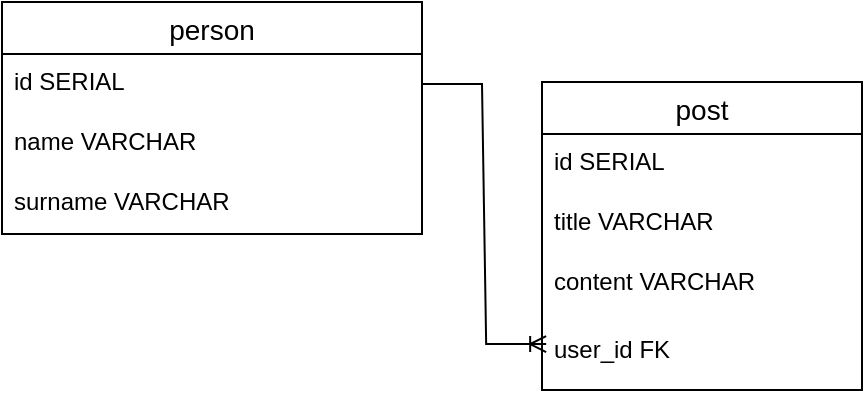 <mxfile version="21.1.5" type="device">
  <diagram name="Страница 1" id="jqF6VtXlaaCa_PzUkwzW">
    <mxGraphModel dx="1434" dy="802" grid="1" gridSize="10" guides="1" tooltips="1" connect="1" arrows="1" fold="1" page="1" pageScale="1" pageWidth="827" pageHeight="1169" math="0" shadow="0">
      <root>
        <mxCell id="0" />
        <mxCell id="1" parent="0" />
        <mxCell id="vCr_duNJVCudhMeqsvDl-1" value="post" style="swimlane;fontStyle=0;childLayout=stackLayout;horizontal=1;startSize=26;horizontalStack=0;resizeParent=1;resizeParentMax=0;resizeLast=0;collapsible=1;marginBottom=0;align=center;fontSize=14;" vertex="1" parent="1">
          <mxGeometry x="330" y="360" width="160" height="154" as="geometry" />
        </mxCell>
        <mxCell id="vCr_duNJVCudhMeqsvDl-2" value="id SERIAL" style="text;strokeColor=none;fillColor=none;spacingLeft=4;spacingRight=4;overflow=hidden;rotatable=0;points=[[0,0.5],[1,0.5]];portConstraint=eastwest;fontSize=12;whiteSpace=wrap;html=1;" vertex="1" parent="vCr_duNJVCudhMeqsvDl-1">
          <mxGeometry y="26" width="160" height="30" as="geometry" />
        </mxCell>
        <mxCell id="vCr_duNJVCudhMeqsvDl-3" value="title VARCHAR" style="text;strokeColor=none;fillColor=none;spacingLeft=4;spacingRight=4;overflow=hidden;rotatable=0;points=[[0,0.5],[1,0.5]];portConstraint=eastwest;fontSize=12;whiteSpace=wrap;html=1;" vertex="1" parent="vCr_duNJVCudhMeqsvDl-1">
          <mxGeometry y="56" width="160" height="30" as="geometry" />
        </mxCell>
        <mxCell id="vCr_duNJVCudhMeqsvDl-17" value="content VARCHAR" style="text;strokeColor=none;fillColor=none;spacingLeft=4;spacingRight=4;overflow=hidden;rotatable=0;points=[[0,0.5],[1,0.5]];portConstraint=eastwest;fontSize=12;whiteSpace=wrap;html=1;" vertex="1" parent="vCr_duNJVCudhMeqsvDl-1">
          <mxGeometry y="86" width="160" height="34" as="geometry" />
        </mxCell>
        <mxCell id="vCr_duNJVCudhMeqsvDl-4" value="user_id FK" style="text;strokeColor=none;fillColor=none;spacingLeft=4;spacingRight=4;overflow=hidden;rotatable=0;points=[[0,0.5],[1,0.5]];portConstraint=eastwest;fontSize=12;whiteSpace=wrap;html=1;" vertex="1" parent="vCr_duNJVCudhMeqsvDl-1">
          <mxGeometry y="120" width="160" height="34" as="geometry" />
        </mxCell>
        <mxCell id="vCr_duNJVCudhMeqsvDl-5" value="person" style="swimlane;fontStyle=0;childLayout=stackLayout;horizontal=1;startSize=26;horizontalStack=0;resizeParent=1;resizeParentMax=0;resizeLast=0;collapsible=1;marginBottom=0;align=center;fontSize=14;" vertex="1" parent="1">
          <mxGeometry x="60" y="320" width="210" height="116" as="geometry" />
        </mxCell>
        <mxCell id="vCr_duNJVCudhMeqsvDl-6" value="id SERIAL" style="text;strokeColor=none;fillColor=none;spacingLeft=4;spacingRight=4;overflow=hidden;rotatable=0;points=[[0,0.5],[1,0.5]];portConstraint=eastwest;fontSize=12;whiteSpace=wrap;html=1;" vertex="1" parent="vCr_duNJVCudhMeqsvDl-5">
          <mxGeometry y="26" width="210" height="30" as="geometry" />
        </mxCell>
        <mxCell id="vCr_duNJVCudhMeqsvDl-7" value="name VARCHAR" style="text;strokeColor=none;fillColor=none;spacingLeft=4;spacingRight=4;overflow=hidden;rotatable=0;points=[[0,0.5],[1,0.5]];portConstraint=eastwest;fontSize=12;whiteSpace=wrap;html=1;" vertex="1" parent="vCr_duNJVCudhMeqsvDl-5">
          <mxGeometry y="56" width="210" height="30" as="geometry" />
        </mxCell>
        <mxCell id="vCr_duNJVCudhMeqsvDl-8" value="surname VARCHAR" style="text;strokeColor=none;fillColor=none;spacingLeft=4;spacingRight=4;overflow=hidden;rotatable=0;points=[[0,0.5],[1,0.5]];portConstraint=eastwest;fontSize=12;whiteSpace=wrap;html=1;" vertex="1" parent="vCr_duNJVCudhMeqsvDl-5">
          <mxGeometry y="86" width="210" height="30" as="geometry" />
        </mxCell>
        <mxCell id="vCr_duNJVCudhMeqsvDl-18" value="" style="edgeStyle=entityRelationEdgeStyle;fontSize=12;html=1;endArrow=ERoneToMany;rounded=0;entryX=0.013;entryY=0.324;entryDx=0;entryDy=0;entryPerimeter=0;" edge="1" parent="1" source="vCr_duNJVCudhMeqsvDl-6" target="vCr_duNJVCudhMeqsvDl-4">
          <mxGeometry width="100" height="100" relative="1" as="geometry">
            <mxPoint x="290" y="520" as="sourcePoint" />
            <mxPoint x="390" y="420" as="targetPoint" />
          </mxGeometry>
        </mxCell>
      </root>
    </mxGraphModel>
  </diagram>
</mxfile>
